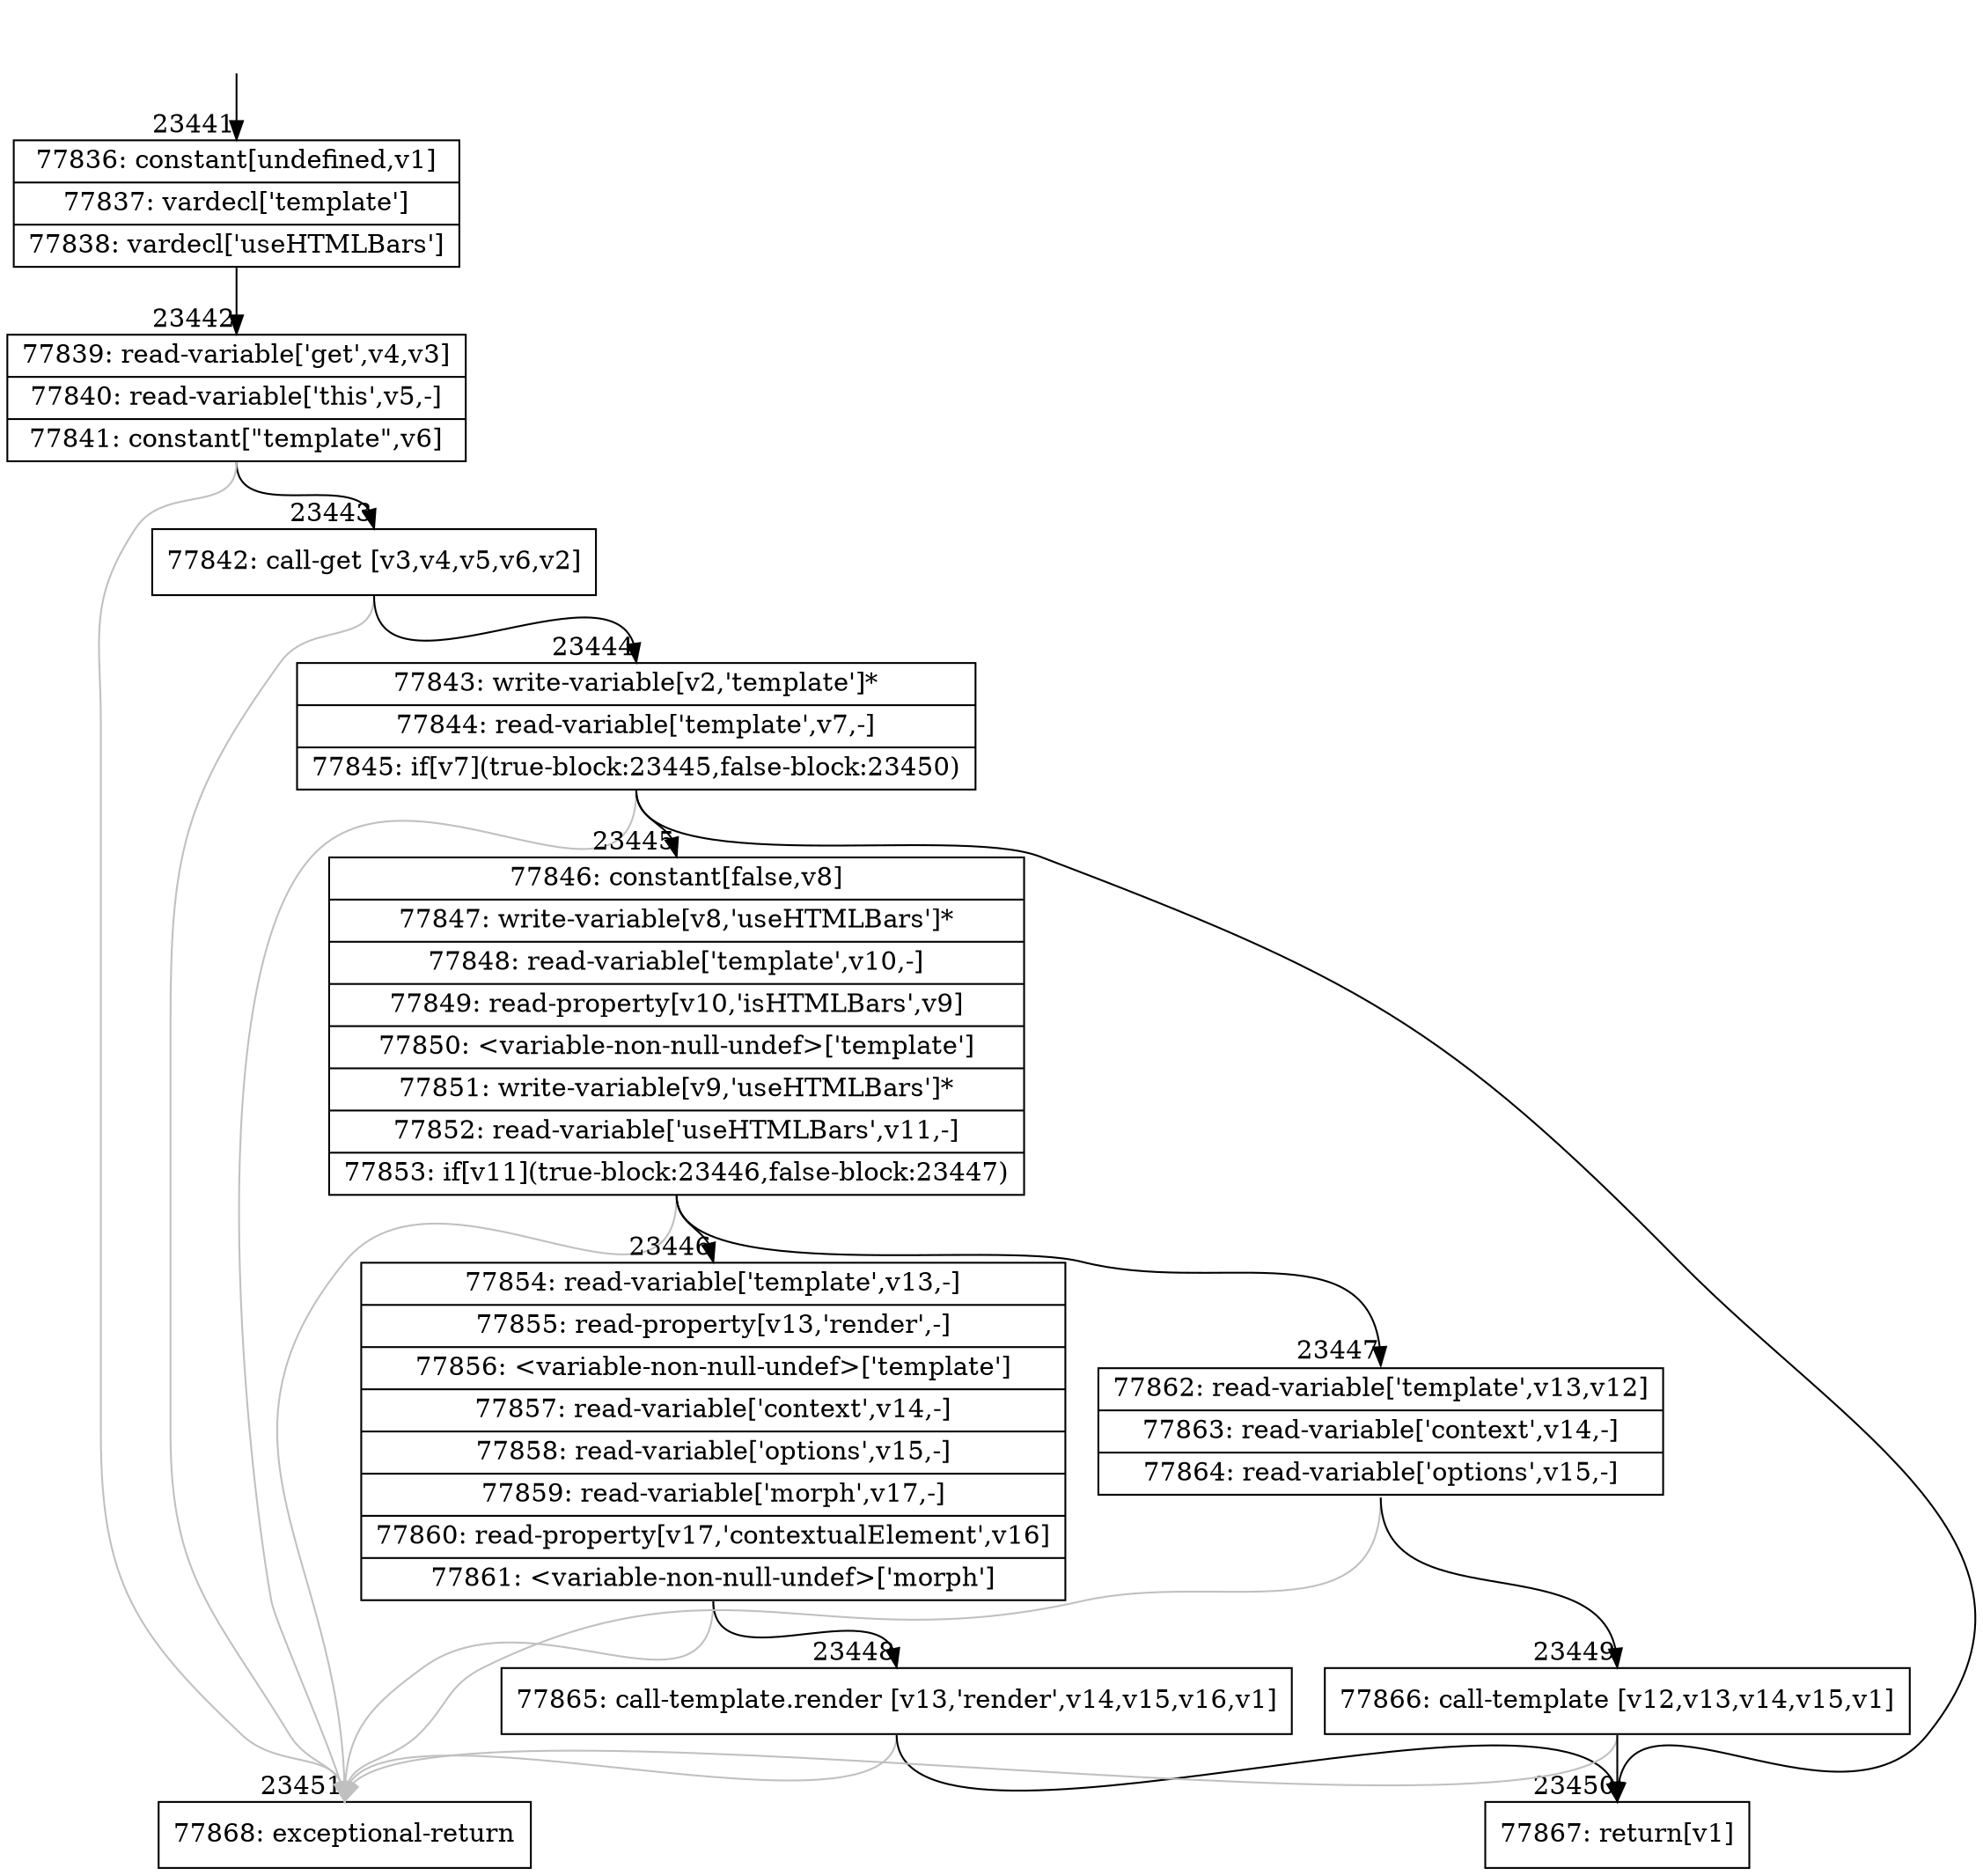 digraph {
rankdir="TD"
BB_entry2051[shape=none,label=""];
BB_entry2051 -> BB23441 [tailport=s, headport=n, headlabel="    23441"]
BB23441 [shape=record label="{77836: constant[undefined,v1]|77837: vardecl['template']|77838: vardecl['useHTMLBars']}" ] 
BB23441 -> BB23442 [tailport=s, headport=n, headlabel="      23442"]
BB23442 [shape=record label="{77839: read-variable['get',v4,v3]|77840: read-variable['this',v5,-]|77841: constant[\"template\",v6]}" ] 
BB23442 -> BB23443 [tailport=s, headport=n, headlabel="      23443"]
BB23442 -> BB23451 [tailport=s, headport=n, color=gray, headlabel="      23451"]
BB23443 [shape=record label="{77842: call-get [v3,v4,v5,v6,v2]}" ] 
BB23443 -> BB23444 [tailport=s, headport=n, headlabel="      23444"]
BB23443 -> BB23451 [tailport=s, headport=n, color=gray]
BB23444 [shape=record label="{77843: write-variable[v2,'template']*|77844: read-variable['template',v7,-]|77845: if[v7](true-block:23445,false-block:23450)}" ] 
BB23444 -> BB23445 [tailport=s, headport=n, headlabel="      23445"]
BB23444 -> BB23450 [tailport=s, headport=n, headlabel="      23450"]
BB23444 -> BB23451 [tailport=s, headport=n, color=gray]
BB23445 [shape=record label="{77846: constant[false,v8]|77847: write-variable[v8,'useHTMLBars']*|77848: read-variable['template',v10,-]|77849: read-property[v10,'isHTMLBars',v9]|77850: \<variable-non-null-undef\>['template']|77851: write-variable[v9,'useHTMLBars']*|77852: read-variable['useHTMLBars',v11,-]|77853: if[v11](true-block:23446,false-block:23447)}" ] 
BB23445 -> BB23446 [tailport=s, headport=n, headlabel="      23446"]
BB23445 -> BB23447 [tailport=s, headport=n, headlabel="      23447"]
BB23445 -> BB23451 [tailport=s, headport=n, color=gray]
BB23446 [shape=record label="{77854: read-variable['template',v13,-]|77855: read-property[v13,'render',-]|77856: \<variable-non-null-undef\>['template']|77857: read-variable['context',v14,-]|77858: read-variable['options',v15,-]|77859: read-variable['morph',v17,-]|77860: read-property[v17,'contextualElement',v16]|77861: \<variable-non-null-undef\>['morph']}" ] 
BB23446 -> BB23448 [tailport=s, headport=n, headlabel="      23448"]
BB23446 -> BB23451 [tailport=s, headport=n, color=gray]
BB23447 [shape=record label="{77862: read-variable['template',v13,v12]|77863: read-variable['context',v14,-]|77864: read-variable['options',v15,-]}" ] 
BB23447 -> BB23449 [tailport=s, headport=n, headlabel="      23449"]
BB23447 -> BB23451 [tailport=s, headport=n, color=gray]
BB23448 [shape=record label="{77865: call-template.render [v13,'render',v14,v15,v16,v1]}" ] 
BB23448 -> BB23450 [tailport=s, headport=n]
BB23448 -> BB23451 [tailport=s, headport=n, color=gray]
BB23449 [shape=record label="{77866: call-template [v12,v13,v14,v15,v1]}" ] 
BB23449 -> BB23450 [tailport=s, headport=n]
BB23449 -> BB23451 [tailport=s, headport=n, color=gray]
BB23450 [shape=record label="{77867: return[v1]}" ] 
BB23451 [shape=record label="{77868: exceptional-return}" ] 
//#$~ 44433
}
